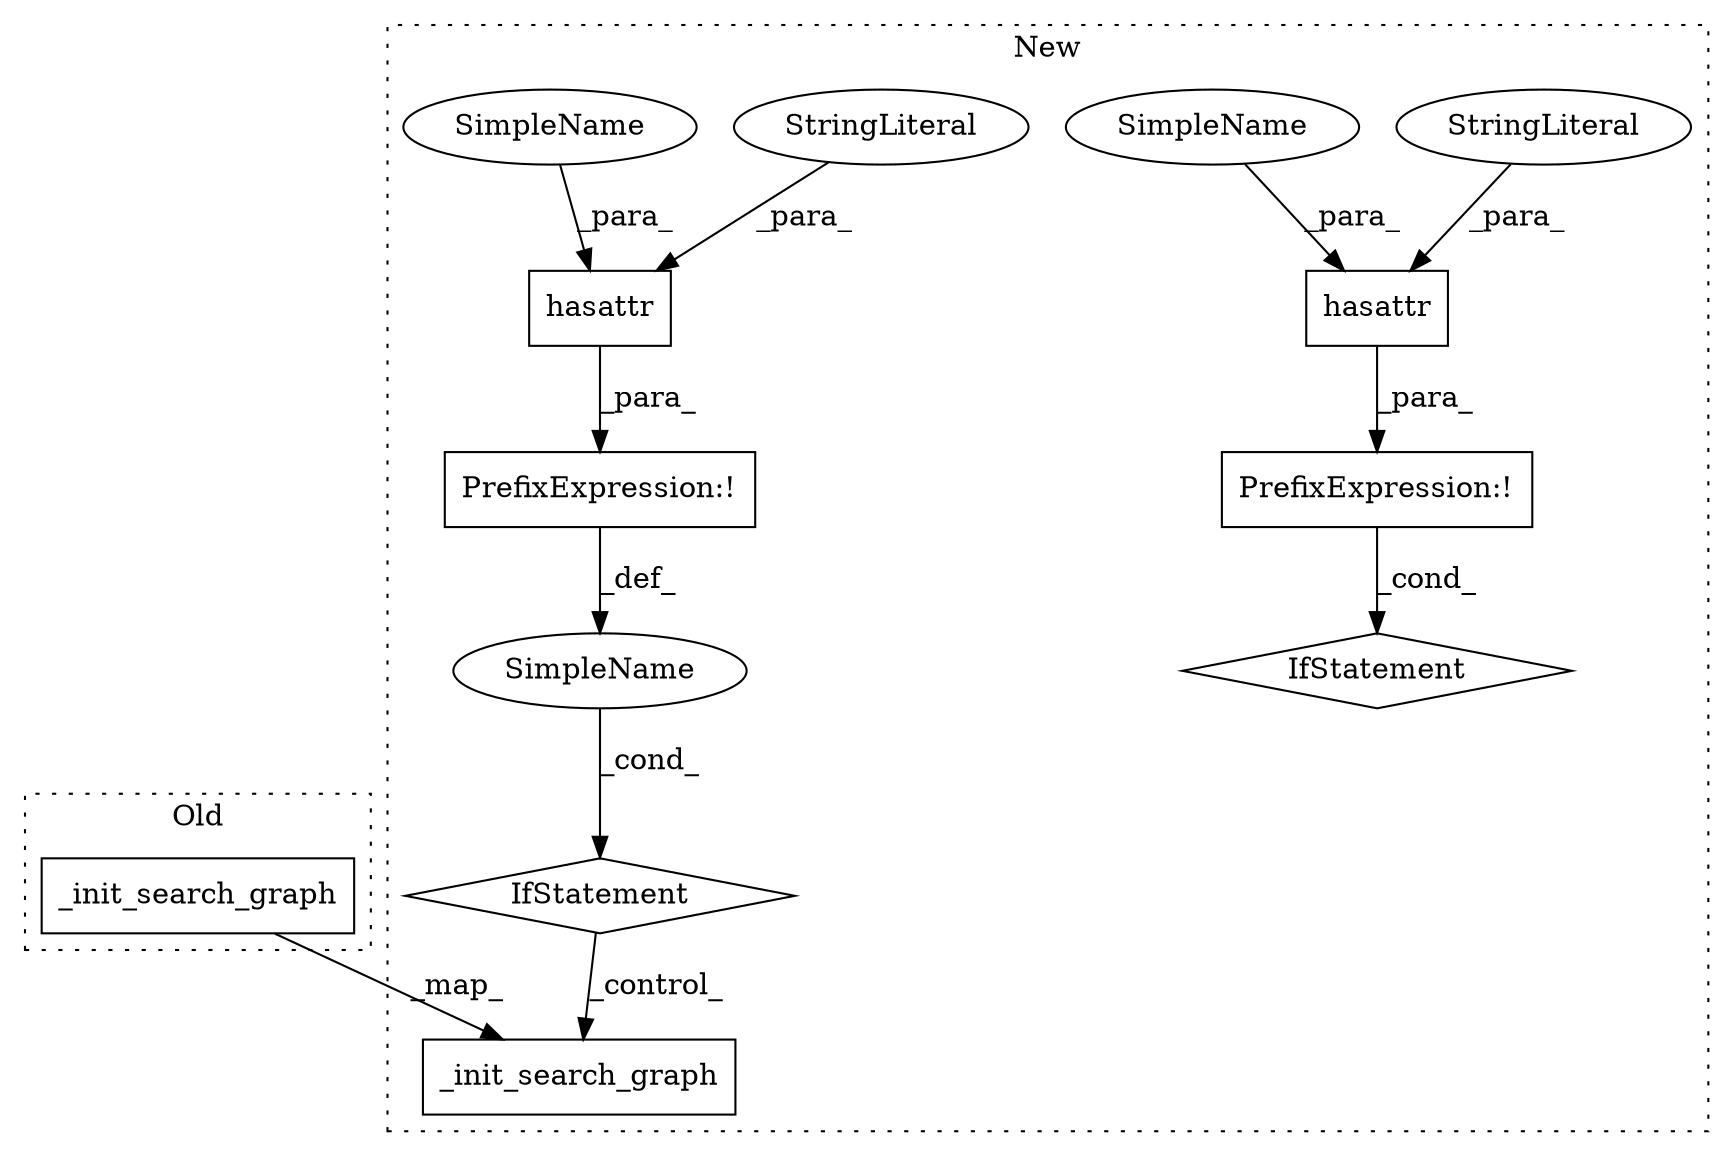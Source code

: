 digraph G {
subgraph cluster0 {
1 [label="_init_search_graph" a="32" s="24258" l="20" shape="box"];
label = "Old";
style="dotted";
}
subgraph cluster1 {
2 [label="_init_search_graph" a="32" s="24302" l="20" shape="box"];
3 [label="IfStatement" a="25" s="24253,24287" l="4,2" shape="diamond"];
4 [label="SimpleName" a="42" s="" l="" shape="ellipse"];
5 [label="hasattr" a="32" s="24258,24286" l="8,1" shape="box"];
6 [label="StringLiteral" a="45" s="24271" l="15" shape="ellipse"];
7 [label="PrefixExpression:!" a="38" s="24257" l="1" shape="box"];
8 [label="hasattr" a="32" s="24339,24370" l="8,1" shape="box"];
9 [label="PrefixExpression:!" a="38" s="24338" l="1" shape="box"];
10 [label="IfStatement" a="25" s="24334,24371" l="4,2" shape="diamond"];
11 [label="StringLiteral" a="45" s="24352" l="18" shape="ellipse"];
12 [label="SimpleName" a="42" s="24347" l="4" shape="ellipse"];
13 [label="SimpleName" a="42" s="24266" l="4" shape="ellipse"];
label = "New";
style="dotted";
}
1 -> 2 [label="_map_"];
3 -> 2 [label="_control_"];
4 -> 3 [label="_cond_"];
5 -> 7 [label="_para_"];
6 -> 5 [label="_para_"];
7 -> 4 [label="_def_"];
8 -> 9 [label="_para_"];
9 -> 10 [label="_cond_"];
11 -> 8 [label="_para_"];
12 -> 8 [label="_para_"];
13 -> 5 [label="_para_"];
}